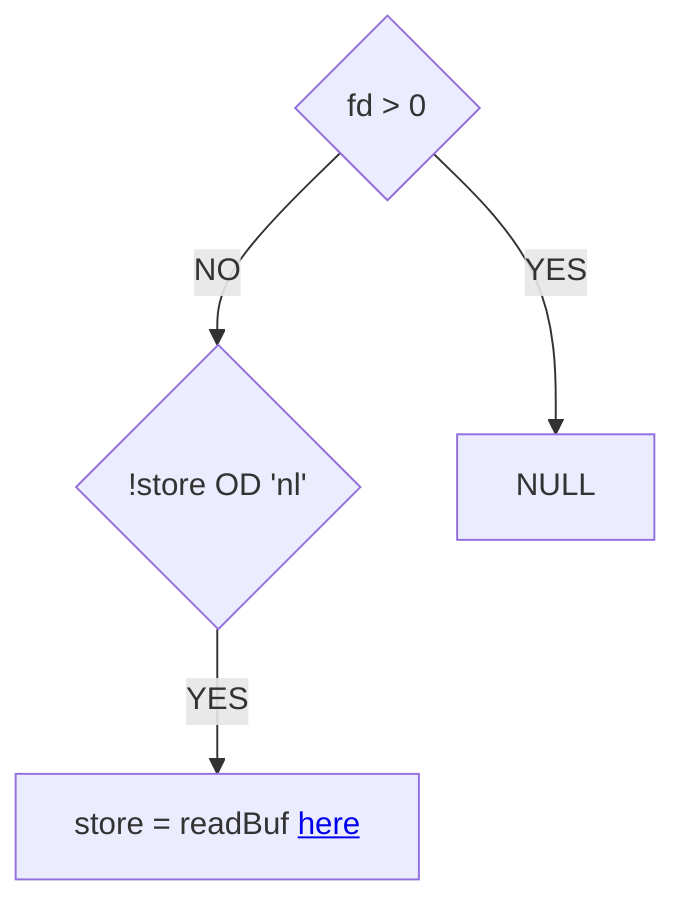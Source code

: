 graph TD
    A{fd > 0} -->|NO| B{!store OD 'nl'}
    A --> |YES|C[NULL]
    B --> |YES|D[store = readBuf <a href=readbuf.mmd> here </a> ]